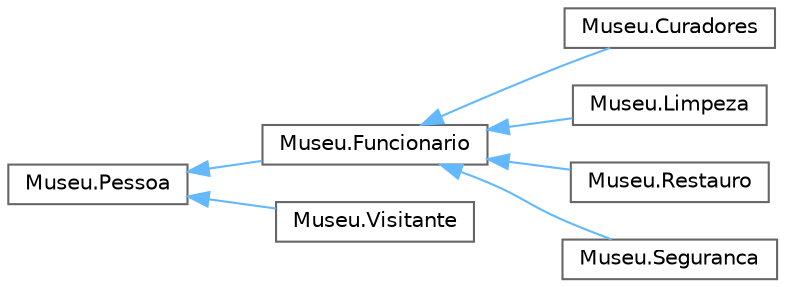 digraph "Graphical Class Hierarchy"
{
 // LATEX_PDF_SIZE
  bgcolor="transparent";
  edge [fontname=Helvetica,fontsize=10,labelfontname=Helvetica,labelfontsize=10];
  node [fontname=Helvetica,fontsize=10,shape=box,height=0.2,width=0.4];
  rankdir="LR";
  Node0 [id="Node000000",label="Museu.Pessoa",height=0.2,width=0.4,color="grey40", fillcolor="white", style="filled",URL="$class_museu_1_1_pessoa.html",tooltip=" "];
  Node0 -> Node1 [id="edge3_Node000000_Node000001",dir="back",color="steelblue1",style="solid",tooltip=" "];
  Node1 [id="Node000001",label="Museu.Funcionario",height=0.2,width=0.4,color="grey40", fillcolor="white", style="filled",URL="$class_museu_1_1_funcionario.html",tooltip=" "];
  Node1 -> Node2 [id="edge4_Node000001_Node000002",dir="back",color="steelblue1",style="solid",tooltip=" "];
  Node2 [id="Node000002",label="Museu.Curadores",height=0.2,width=0.4,color="grey40", fillcolor="white", style="filled",URL="$class_museu_1_1_curadores.html",tooltip=" "];
  Node1 -> Node3 [id="edge5_Node000001_Node000003",dir="back",color="steelblue1",style="solid",tooltip=" "];
  Node3 [id="Node000003",label="Museu.Limpeza",height=0.2,width=0.4,color="grey40", fillcolor="white", style="filled",URL="$class_museu_1_1_limpeza.html",tooltip=" "];
  Node1 -> Node4 [id="edge6_Node000001_Node000004",dir="back",color="steelblue1",style="solid",tooltip=" "];
  Node4 [id="Node000004",label="Museu.Restauro",height=0.2,width=0.4,color="grey40", fillcolor="white", style="filled",URL="$class_museu_1_1_restauro.html",tooltip=" "];
  Node1 -> Node5 [id="edge7_Node000001_Node000005",dir="back",color="steelblue1",style="solid",tooltip=" "];
  Node5 [id="Node000005",label="Museu.Seguranca",height=0.2,width=0.4,color="grey40", fillcolor="white", style="filled",URL="$class_museu_1_1_seguranca.html",tooltip=" "];
  Node0 -> Node6 [id="edge8_Node000000_Node000006",dir="back",color="steelblue1",style="solid",tooltip=" "];
  Node6 [id="Node000006",label="Museu.Visitante",height=0.2,width=0.4,color="grey40", fillcolor="white", style="filled",URL="$class_museu_1_1_visitante.html",tooltip=" "];
}
